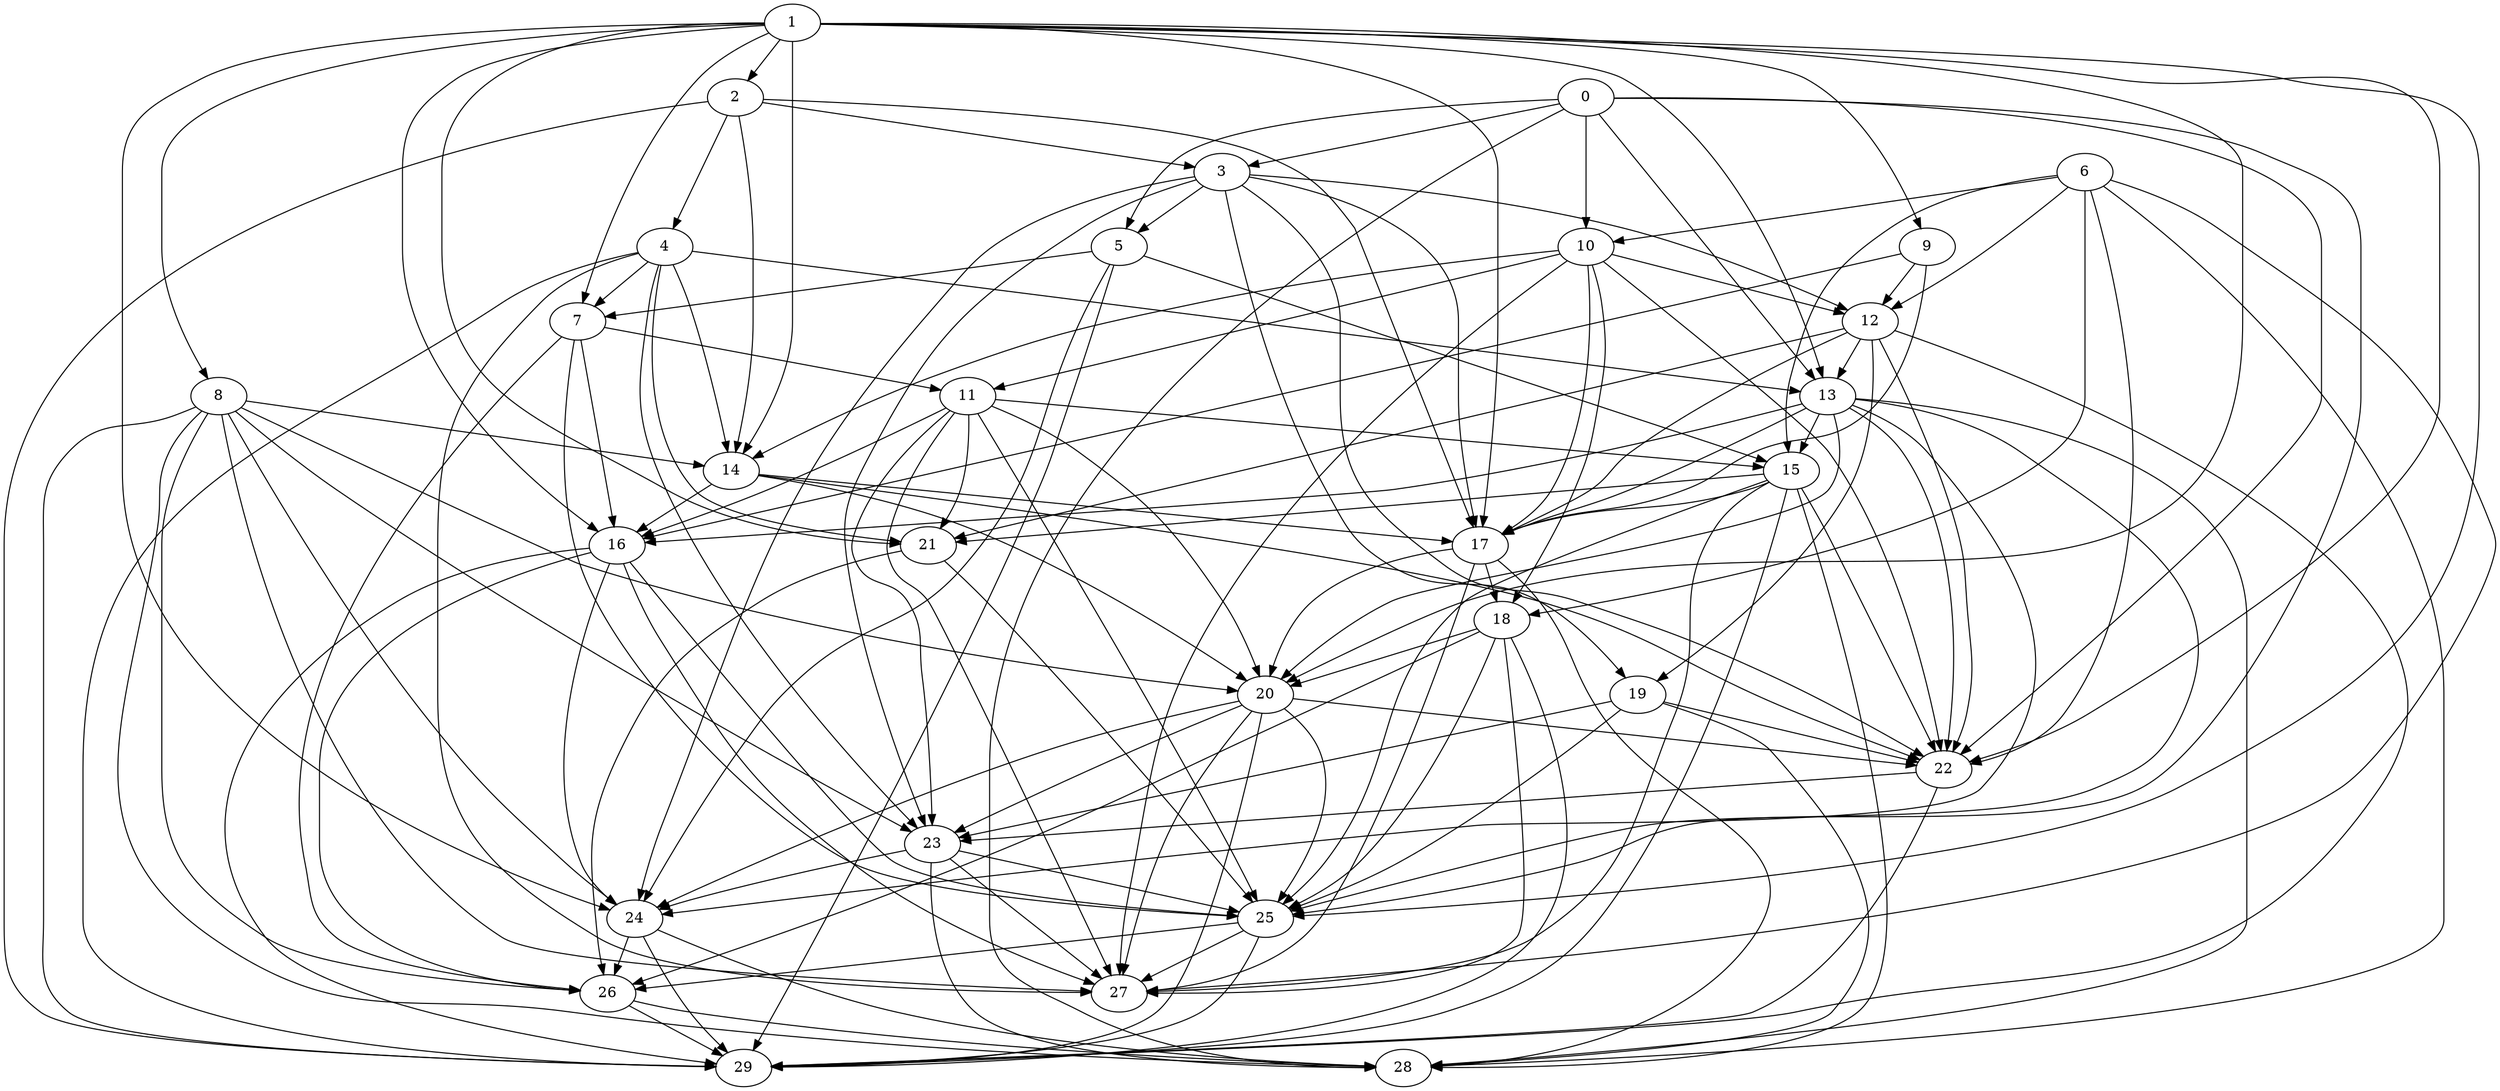 digraph "Random_Nodes_30_Density_4.80_CCR_1.00_WeightType_Random_Homogeneous-4" {
1 [Weight=46];
2 [Weight=37];
0 [Weight=23];
3 [Weight=41];
9 [Weight=27];
6 [Weight=9];
5 [Weight=32];
4 [Weight=23];
10 [Weight=9];
8 [Weight=32];
12 [Weight=14];
7 [Weight=32];
13 [Weight=37];
14 [Weight=32];
11 [Weight=9];
15 [Weight=9];
17 [Weight=9];
18 [Weight=46];
20 [Weight=46];
19 [Weight=14];
22 [Weight=46];
23 [Weight=46];
16 [Weight=41];
21 [Weight=23];
25 [Weight=37];
24 [Weight=37];
27 [Weight=46];
26 [Weight=14];
29 [Weight=14];
28 [Weight=9];
17 -> 20 [Weight=10];
1 -> 22 [Weight=7];
11 -> 23 [Weight=7];
1 -> 9 [Weight=9];
4 -> 27 [Weight=9];
10 -> 14 [Weight=9];
4 -> 29 [Weight=4];
3 -> 23 [Weight=8];
12 -> 13 [Weight=4];
6 -> 12 [Weight=4];
18 -> 25 [Weight=6];
23 -> 27 [Weight=5];
14 -> 22 [Weight=9];
7 -> 16 [Weight=4];
2 -> 14 [Weight=4];
5 -> 24 [Weight=6];
12 -> 21 [Weight=6];
0 -> 25 [Weight=2];
2 -> 17 [Weight=3];
3 -> 5 [Weight=3];
23 -> 28 [Weight=7];
11 -> 15 [Weight=6];
6 -> 10 [Weight=5];
13 -> 22 [Weight=10];
8 -> 28 [Weight=6];
16 -> 26 [Weight=10];
1 -> 7 [Weight=3];
13 -> 24 [Weight=4];
10 -> 12 [Weight=4];
3 -> 17 [Weight=8];
3 -> 12 [Weight=10];
4 -> 14 [Weight=5];
12 -> 19 [Weight=2];
14 -> 17 [Weight=2];
9 -> 17 [Weight=2];
19 -> 25 [Weight=4];
3 -> 19 [Weight=4];
23 -> 24 [Weight=9];
13 -> 20 [Weight=3];
11 -> 16 [Weight=10];
1 -> 25 [Weight=8];
20 -> 23 [Weight=2];
1 -> 16 [Weight=5];
11 -> 27 [Weight=9];
8 -> 24 [Weight=7];
3 -> 24 [Weight=5];
22 -> 29 [Weight=4];
6 -> 15 [Weight=8];
20 -> 24 [Weight=3];
2 -> 3 [Weight=5];
10 -> 18 [Weight=9];
9 -> 12 [Weight=6];
13 -> 16 [Weight=3];
11 -> 25 [Weight=6];
2 -> 29 [Weight=9];
12 -> 22 [Weight=7];
2 -> 4 [Weight=2];
7 -> 11 [Weight=6];
0 -> 3 [Weight=9];
8 -> 23 [Weight=7];
19 -> 22 [Weight=9];
6 -> 28 [Weight=7];
5 -> 7 [Weight=4];
0 -> 13 [Weight=4];
4 -> 7 [Weight=6];
10 -> 17 [Weight=3];
8 -> 26 [Weight=2];
5 -> 15 [Weight=2];
14 -> 20 [Weight=6];
1 -> 13 [Weight=7];
1 -> 24 [Weight=8];
20 -> 29 [Weight=3];
18 -> 20 [Weight=10];
17 -> 27 [Weight=4];
15 -> 17 [Weight=2];
4 -> 21 [Weight=5];
15 -> 29 [Weight=7];
5 -> 29 [Weight=10];
20 -> 27 [Weight=6];
12 -> 17 [Weight=7];
0 -> 28 [Weight=8];
15 -> 22 [Weight=5];
20 -> 22 [Weight=5];
3 -> 22 [Weight=3];
13 -> 28 [Weight=4];
26 -> 29 [Weight=4];
6 -> 18 [Weight=8];
8 -> 29 [Weight=2];
1 -> 14 [Weight=5];
17 -> 28 [Weight=6];
6 -> 22 [Weight=2];
25 -> 27 [Weight=10];
21 -> 25 [Weight=10];
10 -> 27 [Weight=3];
11 -> 21 [Weight=9];
15 -> 28 [Weight=2];
8 -> 27 [Weight=10];
13 -> 17 [Weight=8];
7 -> 25 [Weight=6];
10 -> 22 [Weight=4];
22 -> 23 [Weight=5];
18 -> 26 [Weight=5];
6 -> 27 [Weight=7];
24 -> 28 [Weight=2];
15 -> 27 [Weight=2];
9 -> 16 [Weight=2];
17 -> 18 [Weight=3];
1 -> 2 [Weight=6];
14 -> 16 [Weight=2];
16 -> 25 [Weight=4];
25 -> 29 [Weight=9];
25 -> 26 [Weight=8];
10 -> 11 [Weight=10];
13 -> 25 [Weight=8];
8 -> 20 [Weight=2];
0 -> 10 [Weight=10];
18 -> 27 [Weight=8];
1 -> 21 [Weight=8];
24 -> 26 [Weight=8];
1 -> 17 [Weight=5];
19 -> 28 [Weight=5];
1 -> 8 [Weight=8];
18 -> 29 [Weight=5];
20 -> 25 [Weight=5];
16 -> 29 [Weight=4];
13 -> 15 [Weight=8];
11 -> 20 [Weight=7];
12 -> 29 [Weight=4];
7 -> 26 [Weight=5];
1 -> 20 [Weight=3];
15 -> 21 [Weight=6];
8 -> 14 [Weight=8];
24 -> 29 [Weight=4];
16 -> 24 [Weight=7];
0 -> 22 [Weight=9];
23 -> 25 [Weight=4];
19 -> 23 [Weight=3];
15 -> 25 [Weight=9];
16 -> 27 [Weight=3];
26 -> 28 [Weight=10];
0 -> 5 [Weight=10];
21 -> 26 [Weight=10];
4 -> 13 [Weight=6];
4 -> 23 [Weight=2];
}
